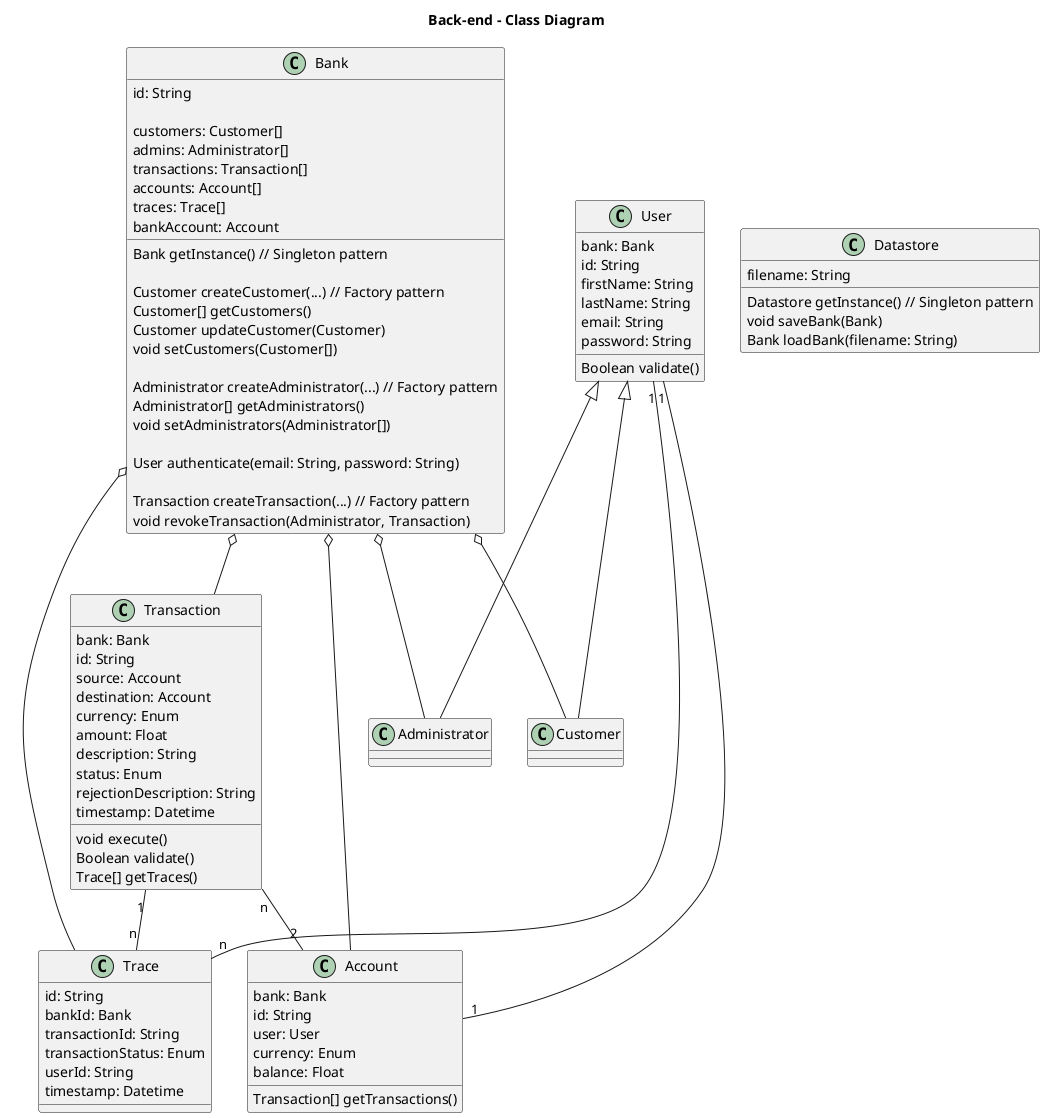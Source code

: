 @startuml

title Back-end - Class Diagram

class Bank {
    id: String

    customers: Customer[]
    admins: Administrator[]
    transactions: Transaction[]
    accounts: Account[]
    traces: Trace[]
    bankAccount: Account

    Bank getInstance() // Singleton pattern
    
    Customer createCustomer(...) // Factory pattern
    Customer[] getCustomers()
    Customer updateCustomer(Customer)
    void setCustomers(Customer[])
    
    Administrator createAdministrator(...) // Factory pattern
    Administrator[] getAdministrators()
    void setAdministrators(Administrator[])
    
    User authenticate(email: String, password: String)

    Transaction createTransaction(...) // Factory pattern
    void revokeTransaction(Administrator, Transaction)
}

class User {
    bank: Bank
    id: String
    firstName: String
    lastName: String
    email: String
    password: String

    Boolean validate()
}

class Customer {
}

class Administrator {
}

class Account {
    bank: Bank
    id: String
    user: User
    currency: Enum
    balance: Float

    Transaction[] getTransactions()
}

class Transaction {
    bank: Bank
    id: String
    source: Account
    destination: Account
    currency: Enum
    amount: Float
    description: String
    status: Enum
    rejectionDescription: String
    timestamp: Datetime

    void execute()
    Boolean validate()
    Trace[] getTraces()
}

class Trace {
    id: String
    bankId: Bank
    transactionId: String
    transactionStatus: Enum
    userId: String
    timestamp: Datetime
}

class Datastore {
    filename: String

    Datastore getInstance() // Singleton pattern
    void saveBank(Bank)
    Bank loadBank(filename: String)
}

Bank o-- Customer
Bank o-- Administrator
Bank o-- Transaction
Bank o-- Account
Bank o-- Trace
User <|-- Customer
User <|-- Administrator
User "1" -- "1" Account
Transaction "n" -- "2" Account
Transaction "1" -- "n" Trace
User "1" -- "n" Trace

@enduml
